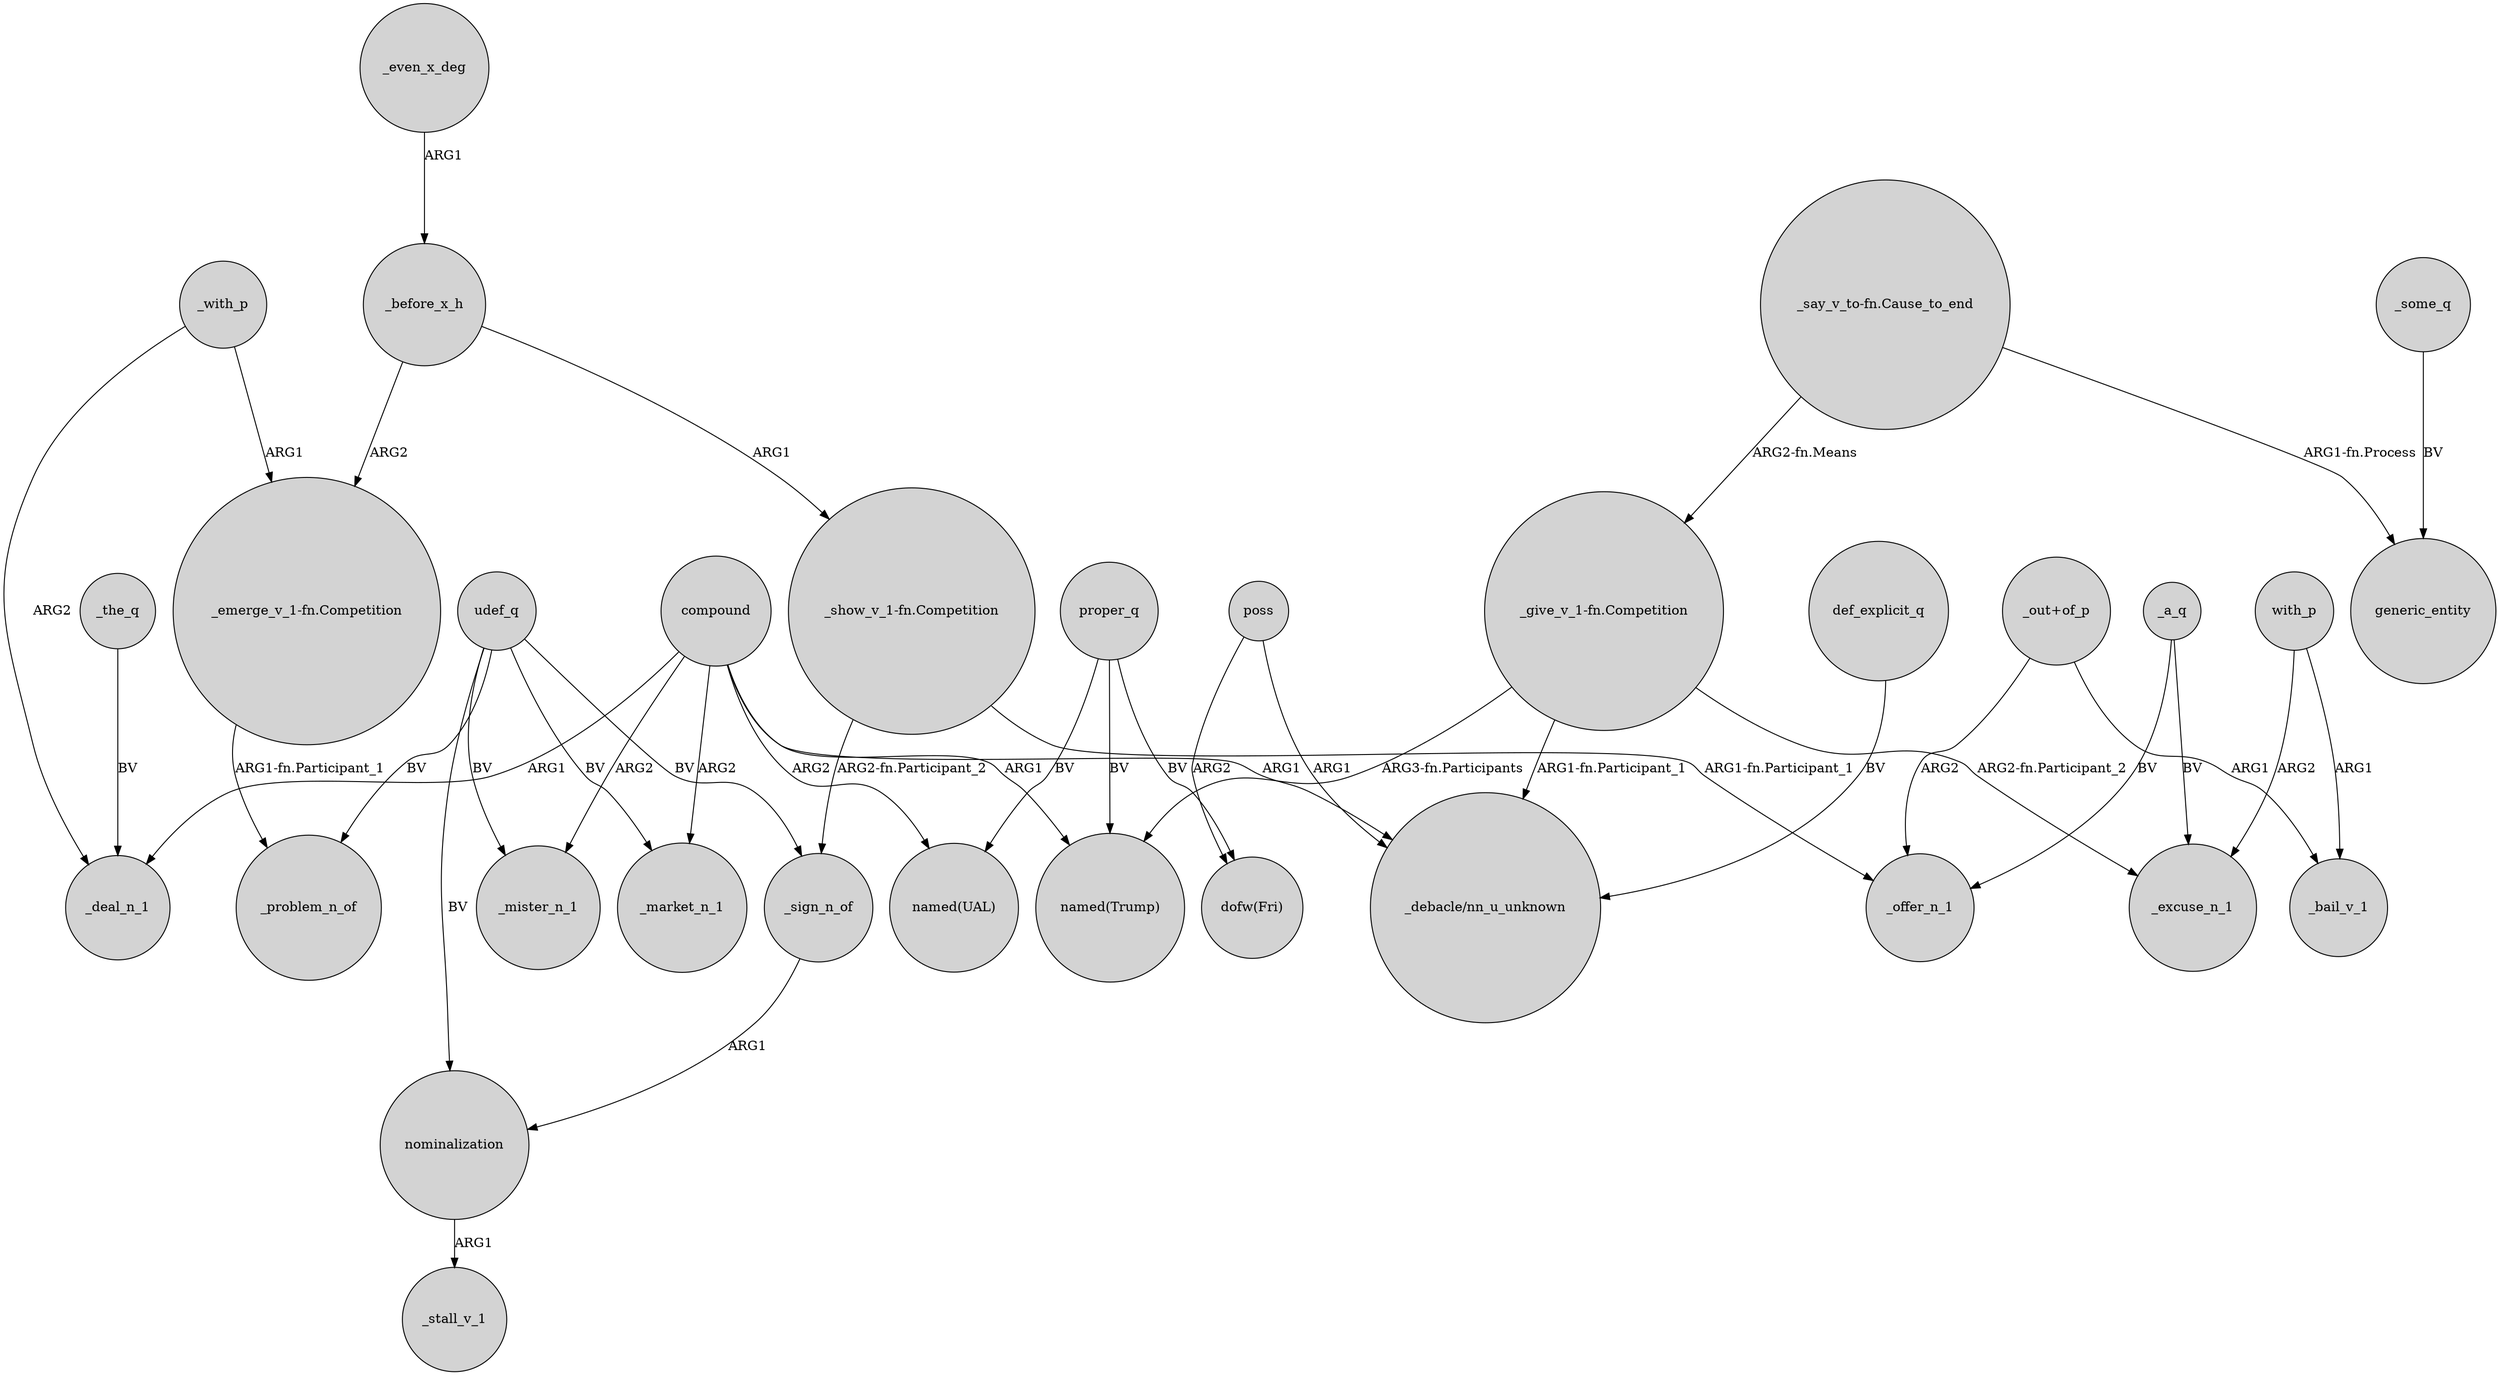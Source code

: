 digraph {
	node [shape=circle style=filled]
	_with_p -> "_emerge_v_1-fn.Competition" [label=ARG1]
	udef_q -> _market_n_1 [label=BV]
	compound -> _mister_n_1 [label=ARG2]
	udef_q -> _sign_n_of [label=BV]
	_the_q -> _deal_n_1 [label=BV]
	proper_q -> "dofw(Fri)" [label=BV]
	"_say_v_to-fn.Cause_to_end" -> generic_entity [label="ARG1-fn.Process"]
	udef_q -> _problem_n_of [label=BV]
	compound -> "named(Trump)" [label=ARG1]
	def_explicit_q -> "_debacle/nn_u_unknown" [label=BV]
	compound -> _market_n_1 [label=ARG2]
	_sign_n_of -> nominalization [label=ARG1]
	udef_q -> nominalization [label=BV]
	poss -> "dofw(Fri)" [label=ARG2]
	"_give_v_1-fn.Competition" -> _excuse_n_1 [label="ARG2-fn.Participant_2"]
	"_give_v_1-fn.Competition" -> "_debacle/nn_u_unknown" [label="ARG1-fn.Participant_1"]
	udef_q -> _mister_n_1 [label=BV]
	poss -> "_debacle/nn_u_unknown" [label=ARG1]
	"_show_v_1-fn.Competition" -> _sign_n_of [label="ARG2-fn.Participant_2"]
	_before_x_h -> "_emerge_v_1-fn.Competition" [label=ARG2]
	_some_q -> generic_entity [label=BV]
	proper_q -> "named(UAL)" [label=BV]
	"_out+of_p" -> _offer_n_1 [label=ARG2]
	"_show_v_1-fn.Competition" -> _offer_n_1 [label="ARG1-fn.Participant_1"]
	"_emerge_v_1-fn.Competition" -> _problem_n_of [label="ARG1-fn.Participant_1"]
	_with_p -> _deal_n_1 [label=ARG2]
	with_p -> _excuse_n_1 [label=ARG2]
	compound -> _deal_n_1 [label=ARG1]
	_a_q -> _excuse_n_1 [label=BV]
	"_out+of_p" -> _bail_v_1 [label=ARG1]
	with_p -> _bail_v_1 [label=ARG1]
	"_say_v_to-fn.Cause_to_end" -> "_give_v_1-fn.Competition" [label="ARG2-fn.Means"]
	compound -> "named(UAL)" [label=ARG2]
	proper_q -> "named(Trump)" [label=BV]
	_a_q -> _offer_n_1 [label=BV]
	_before_x_h -> "_show_v_1-fn.Competition" [label=ARG1]
	nominalization -> _stall_v_1 [label=ARG1]
	"_give_v_1-fn.Competition" -> "named(Trump)" [label="ARG3-fn.Participants"]
	compound -> "_debacle/nn_u_unknown" [label=ARG1]
	_even_x_deg -> _before_x_h [label=ARG1]
}
